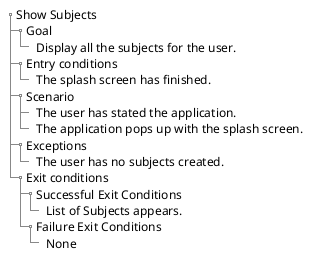 @startsalt
{
{T
+ Show Subjects
++  Goal
+++ Display all the subjects for the user.
++ Entry conditions
+++ The splash screen has finished.
++ Scenario
+++ The user has stated the application.
+++ The application pops up with the splash screen.
++ Exceptions
+++ The user has no subjects created.
++ Exit conditions
+++ Successful Exit Conditions
++++ List of Subjects appears.
+++ Failure Exit Conditions
++++ None
}
}
@endsalt